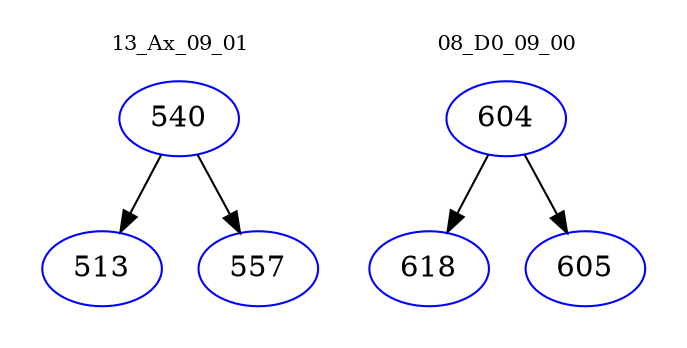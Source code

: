digraph{
subgraph cluster_0 {
color = white
label = "13_Ax_09_01";
fontsize=10;
T0_540 [label="540", color="blue"]
T0_540 -> T0_513 [color="black"]
T0_513 [label="513", color="blue"]
T0_540 -> T0_557 [color="black"]
T0_557 [label="557", color="blue"]
}
subgraph cluster_1 {
color = white
label = "08_D0_09_00";
fontsize=10;
T1_604 [label="604", color="blue"]
T1_604 -> T1_618 [color="black"]
T1_618 [label="618", color="blue"]
T1_604 -> T1_605 [color="black"]
T1_605 [label="605", color="blue"]
}
}
